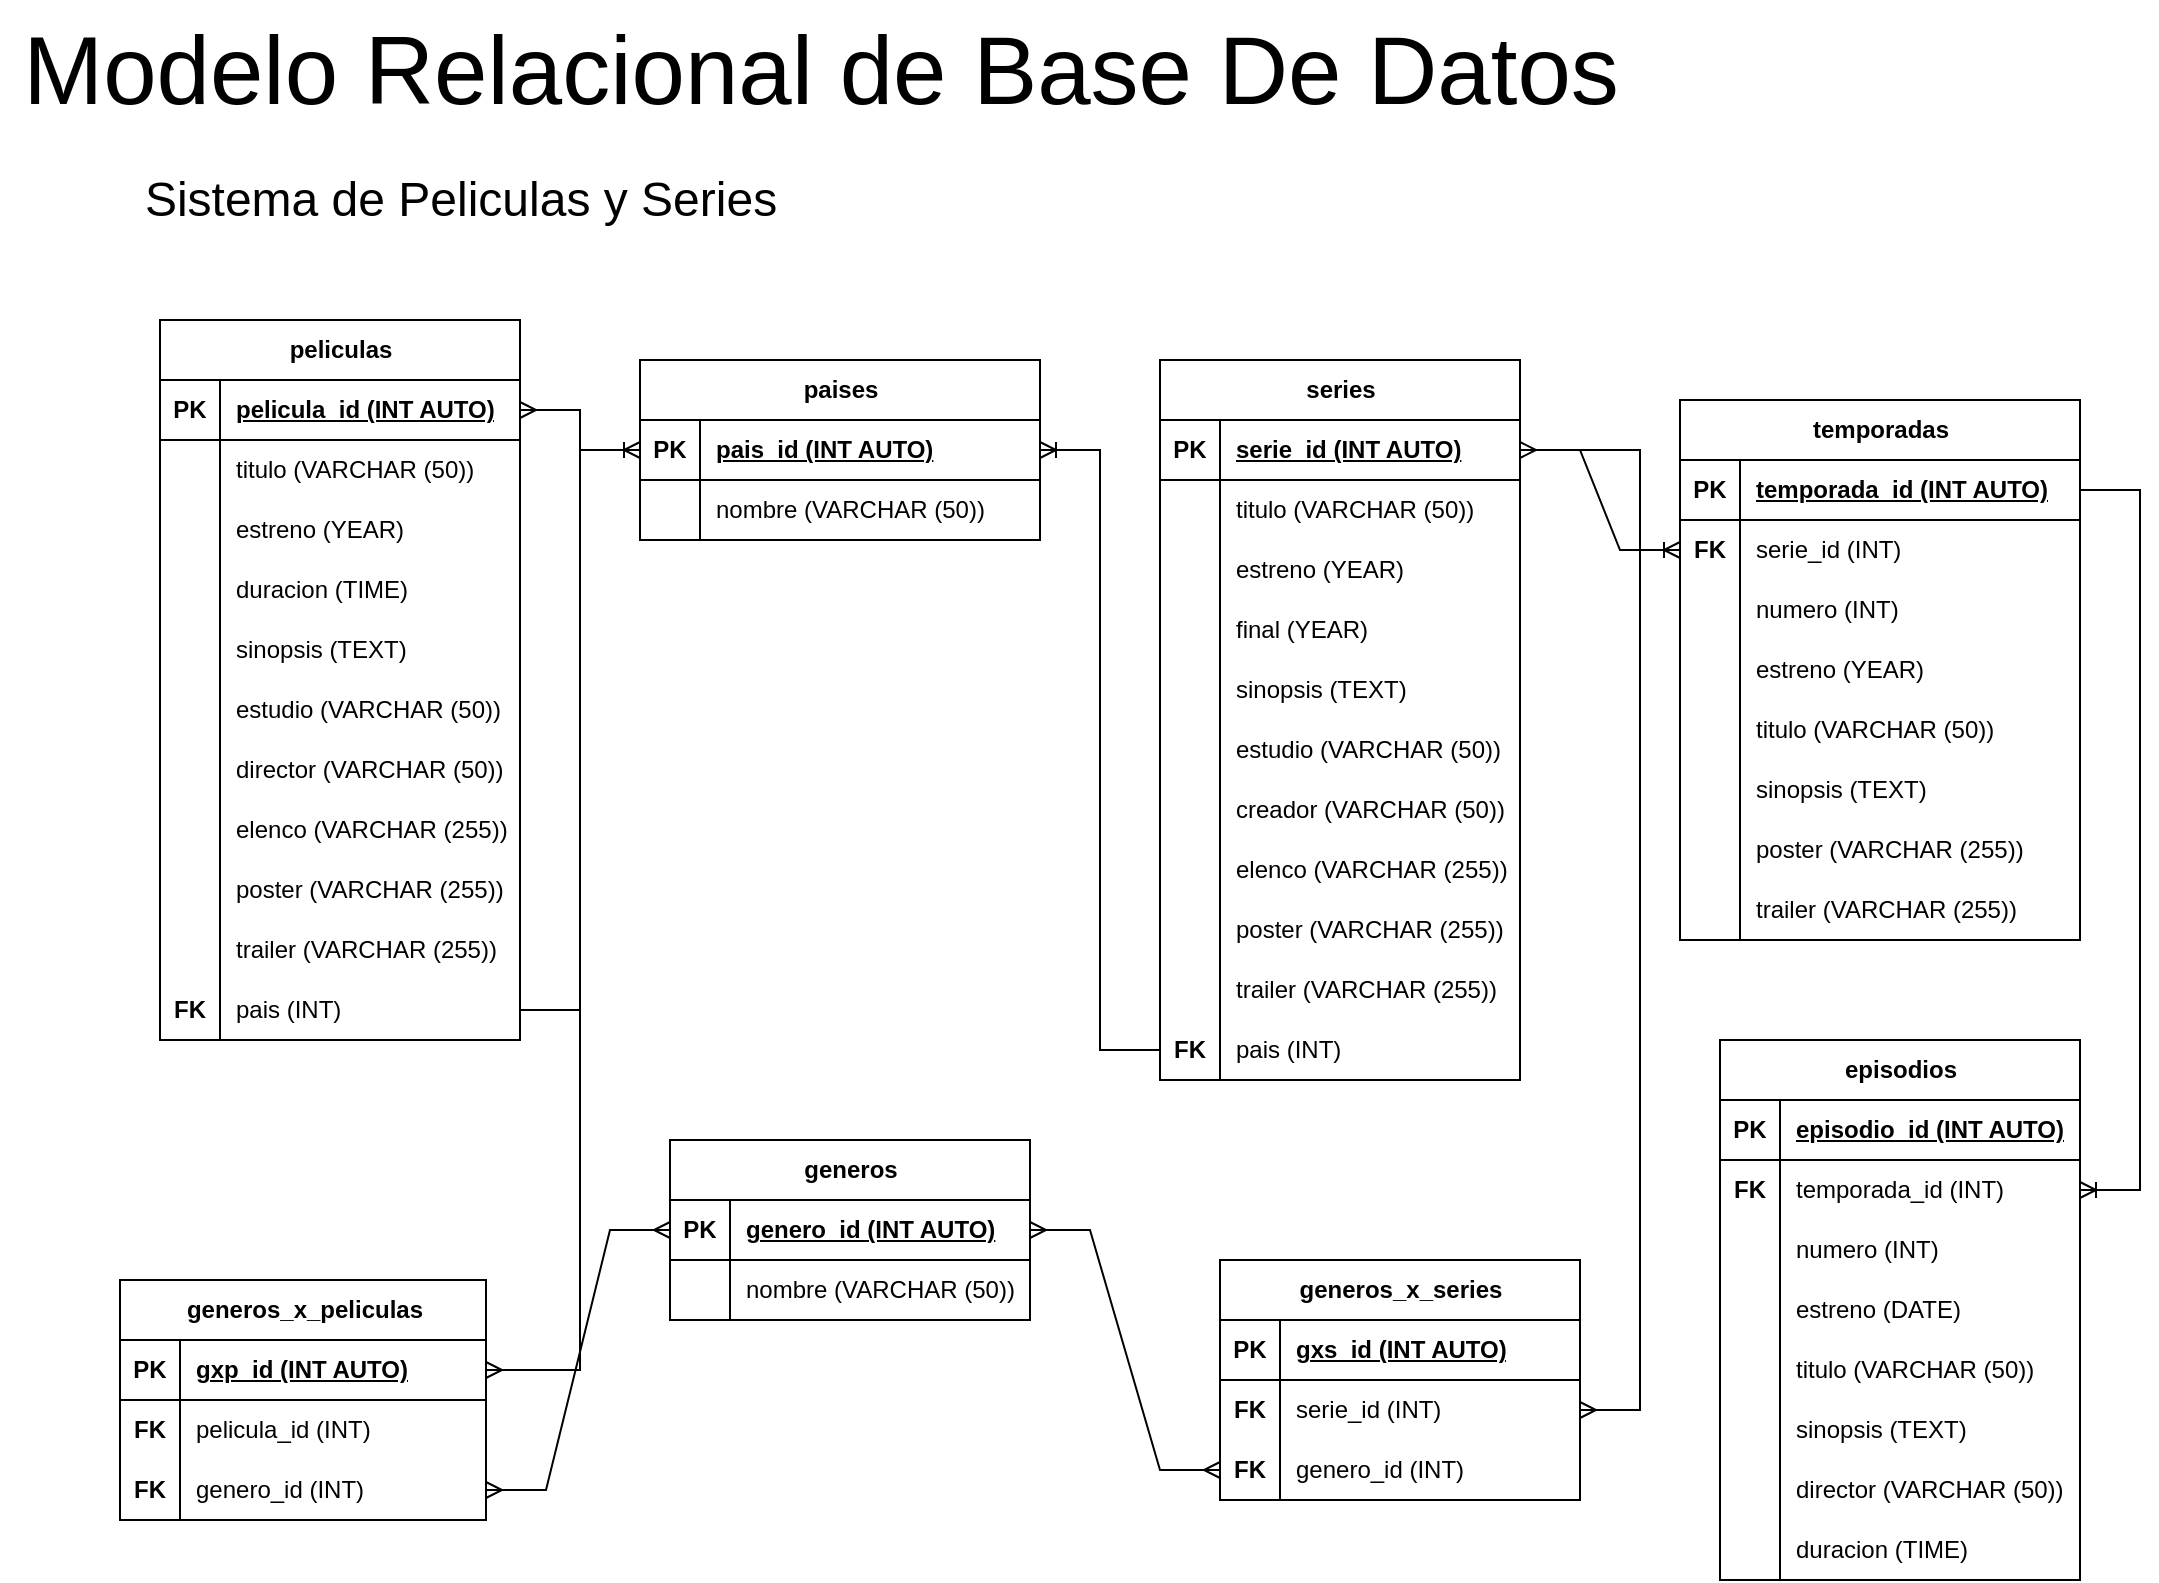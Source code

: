 <mxfile version="21.7.0" type="device">
  <diagram name="Page-1" id="ruj1iVV3qAhdo9P4bJPf">
    <mxGraphModel dx="2405" dy="1878" grid="1" gridSize="10" guides="1" tooltips="1" connect="1" arrows="1" fold="1" page="1" pageScale="1" pageWidth="850" pageHeight="1100" math="0" shadow="0">
      <root>
        <mxCell id="0" />
        <mxCell id="1" parent="0" />
        <mxCell id="c9Tr49UgS_z5s-7dwClb-1" value="peliculas" style="shape=table;startSize=30;container=1;collapsible=1;childLayout=tableLayout;fixedRows=1;rowLines=0;fontStyle=1;align=center;resizeLast=1;html=1;" vertex="1" parent="1">
          <mxGeometry x="-60" width="180" height="360" as="geometry" />
        </mxCell>
        <mxCell id="c9Tr49UgS_z5s-7dwClb-2" value="" style="shape=tableRow;horizontal=0;startSize=0;swimlaneHead=0;swimlaneBody=0;fillColor=none;collapsible=0;dropTarget=0;points=[[0,0.5],[1,0.5]];portConstraint=eastwest;top=0;left=0;right=0;bottom=1;" vertex="1" parent="c9Tr49UgS_z5s-7dwClb-1">
          <mxGeometry y="30" width="180" height="30" as="geometry" />
        </mxCell>
        <mxCell id="c9Tr49UgS_z5s-7dwClb-3" value="PK" style="shape=partialRectangle;connectable=0;fillColor=none;top=0;left=0;bottom=0;right=0;fontStyle=1;overflow=hidden;whiteSpace=wrap;html=1;" vertex="1" parent="c9Tr49UgS_z5s-7dwClb-2">
          <mxGeometry width="30" height="30" as="geometry">
            <mxRectangle width="30" height="30" as="alternateBounds" />
          </mxGeometry>
        </mxCell>
        <mxCell id="c9Tr49UgS_z5s-7dwClb-4" value="pelicula_id (INT AUTO)" style="shape=partialRectangle;connectable=0;fillColor=none;top=0;left=0;bottom=0;right=0;align=left;spacingLeft=6;fontStyle=5;overflow=hidden;whiteSpace=wrap;html=1;" vertex="1" parent="c9Tr49UgS_z5s-7dwClb-2">
          <mxGeometry x="30" width="150" height="30" as="geometry">
            <mxRectangle width="150" height="30" as="alternateBounds" />
          </mxGeometry>
        </mxCell>
        <mxCell id="c9Tr49UgS_z5s-7dwClb-5" value="" style="shape=tableRow;horizontal=0;startSize=0;swimlaneHead=0;swimlaneBody=0;fillColor=none;collapsible=0;dropTarget=0;points=[[0,0.5],[1,0.5]];portConstraint=eastwest;top=0;left=0;right=0;bottom=0;" vertex="1" parent="c9Tr49UgS_z5s-7dwClb-1">
          <mxGeometry y="60" width="180" height="30" as="geometry" />
        </mxCell>
        <mxCell id="c9Tr49UgS_z5s-7dwClb-6" value="" style="shape=partialRectangle;connectable=0;fillColor=none;top=0;left=0;bottom=0;right=0;editable=1;overflow=hidden;whiteSpace=wrap;html=1;" vertex="1" parent="c9Tr49UgS_z5s-7dwClb-5">
          <mxGeometry width="30" height="30" as="geometry">
            <mxRectangle width="30" height="30" as="alternateBounds" />
          </mxGeometry>
        </mxCell>
        <mxCell id="c9Tr49UgS_z5s-7dwClb-7" value="titulo (VARCHAR (50))" style="shape=partialRectangle;connectable=0;fillColor=none;top=0;left=0;bottom=0;right=0;align=left;spacingLeft=6;overflow=hidden;whiteSpace=wrap;html=1;" vertex="1" parent="c9Tr49UgS_z5s-7dwClb-5">
          <mxGeometry x="30" width="150" height="30" as="geometry">
            <mxRectangle width="150" height="30" as="alternateBounds" />
          </mxGeometry>
        </mxCell>
        <mxCell id="c9Tr49UgS_z5s-7dwClb-8" value="" style="shape=tableRow;horizontal=0;startSize=0;swimlaneHead=0;swimlaneBody=0;fillColor=none;collapsible=0;dropTarget=0;points=[[0,0.5],[1,0.5]];portConstraint=eastwest;top=0;left=0;right=0;bottom=0;" vertex="1" parent="c9Tr49UgS_z5s-7dwClb-1">
          <mxGeometry y="90" width="180" height="30" as="geometry" />
        </mxCell>
        <mxCell id="c9Tr49UgS_z5s-7dwClb-9" value="" style="shape=partialRectangle;connectable=0;fillColor=none;top=0;left=0;bottom=0;right=0;editable=1;overflow=hidden;whiteSpace=wrap;html=1;" vertex="1" parent="c9Tr49UgS_z5s-7dwClb-8">
          <mxGeometry width="30" height="30" as="geometry">
            <mxRectangle width="30" height="30" as="alternateBounds" />
          </mxGeometry>
        </mxCell>
        <mxCell id="c9Tr49UgS_z5s-7dwClb-10" value="estreno (YEAR)" style="shape=partialRectangle;connectable=0;fillColor=none;top=0;left=0;bottom=0;right=0;align=left;spacingLeft=6;overflow=hidden;whiteSpace=wrap;html=1;" vertex="1" parent="c9Tr49UgS_z5s-7dwClb-8">
          <mxGeometry x="30" width="150" height="30" as="geometry">
            <mxRectangle width="150" height="30" as="alternateBounds" />
          </mxGeometry>
        </mxCell>
        <mxCell id="c9Tr49UgS_z5s-7dwClb-11" value="" style="shape=tableRow;horizontal=0;startSize=0;swimlaneHead=0;swimlaneBody=0;fillColor=none;collapsible=0;dropTarget=0;points=[[0,0.5],[1,0.5]];portConstraint=eastwest;top=0;left=0;right=0;bottom=0;" vertex="1" parent="c9Tr49UgS_z5s-7dwClb-1">
          <mxGeometry y="120" width="180" height="30" as="geometry" />
        </mxCell>
        <mxCell id="c9Tr49UgS_z5s-7dwClb-12" value="" style="shape=partialRectangle;connectable=0;fillColor=none;top=0;left=0;bottom=0;right=0;editable=1;overflow=hidden;whiteSpace=wrap;html=1;" vertex="1" parent="c9Tr49UgS_z5s-7dwClb-11">
          <mxGeometry width="30" height="30" as="geometry">
            <mxRectangle width="30" height="30" as="alternateBounds" />
          </mxGeometry>
        </mxCell>
        <mxCell id="c9Tr49UgS_z5s-7dwClb-13" value="duracion (TIME)" style="shape=partialRectangle;connectable=0;fillColor=none;top=0;left=0;bottom=0;right=0;align=left;spacingLeft=6;overflow=hidden;whiteSpace=wrap;html=1;" vertex="1" parent="c9Tr49UgS_z5s-7dwClb-11">
          <mxGeometry x="30" width="150" height="30" as="geometry">
            <mxRectangle width="150" height="30" as="alternateBounds" />
          </mxGeometry>
        </mxCell>
        <mxCell id="c9Tr49UgS_z5s-7dwClb-14" value="" style="shape=tableRow;horizontal=0;startSize=0;swimlaneHead=0;swimlaneBody=0;fillColor=none;collapsible=0;dropTarget=0;points=[[0,0.5],[1,0.5]];portConstraint=eastwest;top=0;left=0;right=0;bottom=0;" vertex="1" parent="c9Tr49UgS_z5s-7dwClb-1">
          <mxGeometry y="150" width="180" height="30" as="geometry" />
        </mxCell>
        <mxCell id="c9Tr49UgS_z5s-7dwClb-15" value="" style="shape=partialRectangle;connectable=0;fillColor=none;top=0;left=0;bottom=0;right=0;editable=1;overflow=hidden;whiteSpace=wrap;html=1;" vertex="1" parent="c9Tr49UgS_z5s-7dwClb-14">
          <mxGeometry width="30" height="30" as="geometry">
            <mxRectangle width="30" height="30" as="alternateBounds" />
          </mxGeometry>
        </mxCell>
        <mxCell id="c9Tr49UgS_z5s-7dwClb-16" value="sinopsis (TEXT)" style="shape=partialRectangle;connectable=0;fillColor=none;top=0;left=0;bottom=0;right=0;align=left;spacingLeft=6;overflow=hidden;whiteSpace=wrap;html=1;" vertex="1" parent="c9Tr49UgS_z5s-7dwClb-14">
          <mxGeometry x="30" width="150" height="30" as="geometry">
            <mxRectangle width="150" height="30" as="alternateBounds" />
          </mxGeometry>
        </mxCell>
        <mxCell id="c9Tr49UgS_z5s-7dwClb-17" value="" style="shape=tableRow;horizontal=0;startSize=0;swimlaneHead=0;swimlaneBody=0;fillColor=none;collapsible=0;dropTarget=0;points=[[0,0.5],[1,0.5]];portConstraint=eastwest;top=0;left=0;right=0;bottom=0;" vertex="1" parent="c9Tr49UgS_z5s-7dwClb-1">
          <mxGeometry y="180" width="180" height="30" as="geometry" />
        </mxCell>
        <mxCell id="c9Tr49UgS_z5s-7dwClb-18" value="" style="shape=partialRectangle;connectable=0;fillColor=none;top=0;left=0;bottom=0;right=0;editable=1;overflow=hidden;whiteSpace=wrap;html=1;" vertex="1" parent="c9Tr49UgS_z5s-7dwClb-17">
          <mxGeometry width="30" height="30" as="geometry">
            <mxRectangle width="30" height="30" as="alternateBounds" />
          </mxGeometry>
        </mxCell>
        <mxCell id="c9Tr49UgS_z5s-7dwClb-19" value="estudio (VARCHAR (50))" style="shape=partialRectangle;connectable=0;fillColor=none;top=0;left=0;bottom=0;right=0;align=left;spacingLeft=6;overflow=hidden;whiteSpace=wrap;html=1;" vertex="1" parent="c9Tr49UgS_z5s-7dwClb-17">
          <mxGeometry x="30" width="150" height="30" as="geometry">
            <mxRectangle width="150" height="30" as="alternateBounds" />
          </mxGeometry>
        </mxCell>
        <mxCell id="c9Tr49UgS_z5s-7dwClb-20" value="" style="shape=tableRow;horizontal=0;startSize=0;swimlaneHead=0;swimlaneBody=0;fillColor=none;collapsible=0;dropTarget=0;points=[[0,0.5],[1,0.5]];portConstraint=eastwest;top=0;left=0;right=0;bottom=0;" vertex="1" parent="c9Tr49UgS_z5s-7dwClb-1">
          <mxGeometry y="210" width="180" height="30" as="geometry" />
        </mxCell>
        <mxCell id="c9Tr49UgS_z5s-7dwClb-21" value="" style="shape=partialRectangle;connectable=0;fillColor=none;top=0;left=0;bottom=0;right=0;editable=1;overflow=hidden;whiteSpace=wrap;html=1;" vertex="1" parent="c9Tr49UgS_z5s-7dwClb-20">
          <mxGeometry width="30" height="30" as="geometry">
            <mxRectangle width="30" height="30" as="alternateBounds" />
          </mxGeometry>
        </mxCell>
        <mxCell id="c9Tr49UgS_z5s-7dwClb-22" value="director (VARCHAR (50))" style="shape=partialRectangle;connectable=0;fillColor=none;top=0;left=0;bottom=0;right=0;align=left;spacingLeft=6;overflow=hidden;whiteSpace=wrap;html=1;" vertex="1" parent="c9Tr49UgS_z5s-7dwClb-20">
          <mxGeometry x="30" width="150" height="30" as="geometry">
            <mxRectangle width="150" height="30" as="alternateBounds" />
          </mxGeometry>
        </mxCell>
        <mxCell id="c9Tr49UgS_z5s-7dwClb-23" value="" style="shape=tableRow;horizontal=0;startSize=0;swimlaneHead=0;swimlaneBody=0;fillColor=none;collapsible=0;dropTarget=0;points=[[0,0.5],[1,0.5]];portConstraint=eastwest;top=0;left=0;right=0;bottom=0;" vertex="1" parent="c9Tr49UgS_z5s-7dwClb-1">
          <mxGeometry y="240" width="180" height="30" as="geometry" />
        </mxCell>
        <mxCell id="c9Tr49UgS_z5s-7dwClb-24" value="" style="shape=partialRectangle;connectable=0;fillColor=none;top=0;left=0;bottom=0;right=0;editable=1;overflow=hidden;whiteSpace=wrap;html=1;" vertex="1" parent="c9Tr49UgS_z5s-7dwClb-23">
          <mxGeometry width="30" height="30" as="geometry">
            <mxRectangle width="30" height="30" as="alternateBounds" />
          </mxGeometry>
        </mxCell>
        <mxCell id="c9Tr49UgS_z5s-7dwClb-25" value="elenco (VARCHAR (255))" style="shape=partialRectangle;connectable=0;fillColor=none;top=0;left=0;bottom=0;right=0;align=left;spacingLeft=6;overflow=hidden;whiteSpace=wrap;html=1;" vertex="1" parent="c9Tr49UgS_z5s-7dwClb-23">
          <mxGeometry x="30" width="150" height="30" as="geometry">
            <mxRectangle width="150" height="30" as="alternateBounds" />
          </mxGeometry>
        </mxCell>
        <mxCell id="c9Tr49UgS_z5s-7dwClb-26" value="" style="shape=tableRow;horizontal=0;startSize=0;swimlaneHead=0;swimlaneBody=0;fillColor=none;collapsible=0;dropTarget=0;points=[[0,0.5],[1,0.5]];portConstraint=eastwest;top=0;left=0;right=0;bottom=0;" vertex="1" parent="c9Tr49UgS_z5s-7dwClb-1">
          <mxGeometry y="270" width="180" height="30" as="geometry" />
        </mxCell>
        <mxCell id="c9Tr49UgS_z5s-7dwClb-27" value="" style="shape=partialRectangle;connectable=0;fillColor=none;top=0;left=0;bottom=0;right=0;editable=1;overflow=hidden;whiteSpace=wrap;html=1;" vertex="1" parent="c9Tr49UgS_z5s-7dwClb-26">
          <mxGeometry width="30" height="30" as="geometry">
            <mxRectangle width="30" height="30" as="alternateBounds" />
          </mxGeometry>
        </mxCell>
        <mxCell id="c9Tr49UgS_z5s-7dwClb-28" value="poster (VARCHAR (255))" style="shape=partialRectangle;connectable=0;fillColor=none;top=0;left=0;bottom=0;right=0;align=left;spacingLeft=6;overflow=hidden;whiteSpace=wrap;html=1;" vertex="1" parent="c9Tr49UgS_z5s-7dwClb-26">
          <mxGeometry x="30" width="150" height="30" as="geometry">
            <mxRectangle width="150" height="30" as="alternateBounds" />
          </mxGeometry>
        </mxCell>
        <mxCell id="c9Tr49UgS_z5s-7dwClb-29" value="" style="shape=tableRow;horizontal=0;startSize=0;swimlaneHead=0;swimlaneBody=0;fillColor=none;collapsible=0;dropTarget=0;points=[[0,0.5],[1,0.5]];portConstraint=eastwest;top=0;left=0;right=0;bottom=0;" vertex="1" parent="c9Tr49UgS_z5s-7dwClb-1">
          <mxGeometry y="300" width="180" height="30" as="geometry" />
        </mxCell>
        <mxCell id="c9Tr49UgS_z5s-7dwClb-30" value="" style="shape=partialRectangle;connectable=0;fillColor=none;top=0;left=0;bottom=0;right=0;editable=1;overflow=hidden;whiteSpace=wrap;html=1;" vertex="1" parent="c9Tr49UgS_z5s-7dwClb-29">
          <mxGeometry width="30" height="30" as="geometry">
            <mxRectangle width="30" height="30" as="alternateBounds" />
          </mxGeometry>
        </mxCell>
        <mxCell id="c9Tr49UgS_z5s-7dwClb-31" value="trailer (VARCHAR (255))" style="shape=partialRectangle;connectable=0;fillColor=none;top=0;left=0;bottom=0;right=0;align=left;spacingLeft=6;overflow=hidden;whiteSpace=wrap;html=1;" vertex="1" parent="c9Tr49UgS_z5s-7dwClb-29">
          <mxGeometry x="30" width="150" height="30" as="geometry">
            <mxRectangle width="150" height="30" as="alternateBounds" />
          </mxGeometry>
        </mxCell>
        <mxCell id="c9Tr49UgS_z5s-7dwClb-32" value="" style="shape=tableRow;horizontal=0;startSize=0;swimlaneHead=0;swimlaneBody=0;fillColor=none;collapsible=0;dropTarget=0;points=[[0,0.5],[1,0.5]];portConstraint=eastwest;top=0;left=0;right=0;bottom=0;" vertex="1" parent="c9Tr49UgS_z5s-7dwClb-1">
          <mxGeometry y="330" width="180" height="30" as="geometry" />
        </mxCell>
        <mxCell id="c9Tr49UgS_z5s-7dwClb-33" value="&lt;b&gt;FK&lt;/b&gt;" style="shape=partialRectangle;connectable=0;fillColor=none;top=0;left=0;bottom=0;right=0;editable=1;overflow=hidden;whiteSpace=wrap;html=1;" vertex="1" parent="c9Tr49UgS_z5s-7dwClb-32">
          <mxGeometry width="30" height="30" as="geometry">
            <mxRectangle width="30" height="30" as="alternateBounds" />
          </mxGeometry>
        </mxCell>
        <mxCell id="c9Tr49UgS_z5s-7dwClb-34" value="pais (INT)" style="shape=partialRectangle;connectable=0;fillColor=none;top=0;left=0;bottom=0;right=0;align=left;spacingLeft=6;overflow=hidden;whiteSpace=wrap;html=1;" vertex="1" parent="c9Tr49UgS_z5s-7dwClb-32">
          <mxGeometry x="30" width="150" height="30" as="geometry">
            <mxRectangle width="150" height="30" as="alternateBounds" />
          </mxGeometry>
        </mxCell>
        <mxCell id="c9Tr49UgS_z5s-7dwClb-35" value="series" style="shape=table;startSize=30;container=1;collapsible=1;childLayout=tableLayout;fixedRows=1;rowLines=0;fontStyle=1;align=center;resizeLast=1;html=1;" vertex="1" parent="1">
          <mxGeometry x="440" y="20" width="180" height="360" as="geometry" />
        </mxCell>
        <mxCell id="c9Tr49UgS_z5s-7dwClb-36" value="" style="shape=tableRow;horizontal=0;startSize=0;swimlaneHead=0;swimlaneBody=0;fillColor=none;collapsible=0;dropTarget=0;points=[[0,0.5],[1,0.5]];portConstraint=eastwest;top=0;left=0;right=0;bottom=1;" vertex="1" parent="c9Tr49UgS_z5s-7dwClb-35">
          <mxGeometry y="30" width="180" height="30" as="geometry" />
        </mxCell>
        <mxCell id="c9Tr49UgS_z5s-7dwClb-37" value="PK" style="shape=partialRectangle;connectable=0;fillColor=none;top=0;left=0;bottom=0;right=0;fontStyle=1;overflow=hidden;whiteSpace=wrap;html=1;" vertex="1" parent="c9Tr49UgS_z5s-7dwClb-36">
          <mxGeometry width="30" height="30" as="geometry">
            <mxRectangle width="30" height="30" as="alternateBounds" />
          </mxGeometry>
        </mxCell>
        <mxCell id="c9Tr49UgS_z5s-7dwClb-38" value="serie_id (INT AUTO)" style="shape=partialRectangle;connectable=0;fillColor=none;top=0;left=0;bottom=0;right=0;align=left;spacingLeft=6;fontStyle=5;overflow=hidden;whiteSpace=wrap;html=1;" vertex="1" parent="c9Tr49UgS_z5s-7dwClb-36">
          <mxGeometry x="30" width="150" height="30" as="geometry">
            <mxRectangle width="150" height="30" as="alternateBounds" />
          </mxGeometry>
        </mxCell>
        <mxCell id="c9Tr49UgS_z5s-7dwClb-39" value="" style="shape=tableRow;horizontal=0;startSize=0;swimlaneHead=0;swimlaneBody=0;fillColor=none;collapsible=0;dropTarget=0;points=[[0,0.5],[1,0.5]];portConstraint=eastwest;top=0;left=0;right=0;bottom=0;" vertex="1" parent="c9Tr49UgS_z5s-7dwClb-35">
          <mxGeometry y="60" width="180" height="30" as="geometry" />
        </mxCell>
        <mxCell id="c9Tr49UgS_z5s-7dwClb-40" value="" style="shape=partialRectangle;connectable=0;fillColor=none;top=0;left=0;bottom=0;right=0;editable=1;overflow=hidden;whiteSpace=wrap;html=1;" vertex="1" parent="c9Tr49UgS_z5s-7dwClb-39">
          <mxGeometry width="30" height="30" as="geometry">
            <mxRectangle width="30" height="30" as="alternateBounds" />
          </mxGeometry>
        </mxCell>
        <mxCell id="c9Tr49UgS_z5s-7dwClb-41" value="titulo (VARCHAR (50))" style="shape=partialRectangle;connectable=0;fillColor=none;top=0;left=0;bottom=0;right=0;align=left;spacingLeft=6;overflow=hidden;whiteSpace=wrap;html=1;" vertex="1" parent="c9Tr49UgS_z5s-7dwClb-39">
          <mxGeometry x="30" width="150" height="30" as="geometry">
            <mxRectangle width="150" height="30" as="alternateBounds" />
          </mxGeometry>
        </mxCell>
        <mxCell id="c9Tr49UgS_z5s-7dwClb-42" value="" style="shape=tableRow;horizontal=0;startSize=0;swimlaneHead=0;swimlaneBody=0;fillColor=none;collapsible=0;dropTarget=0;points=[[0,0.5],[1,0.5]];portConstraint=eastwest;top=0;left=0;right=0;bottom=0;" vertex="1" parent="c9Tr49UgS_z5s-7dwClb-35">
          <mxGeometry y="90" width="180" height="30" as="geometry" />
        </mxCell>
        <mxCell id="c9Tr49UgS_z5s-7dwClb-43" value="" style="shape=partialRectangle;connectable=0;fillColor=none;top=0;left=0;bottom=0;right=0;editable=1;overflow=hidden;whiteSpace=wrap;html=1;" vertex="1" parent="c9Tr49UgS_z5s-7dwClb-42">
          <mxGeometry width="30" height="30" as="geometry">
            <mxRectangle width="30" height="30" as="alternateBounds" />
          </mxGeometry>
        </mxCell>
        <mxCell id="c9Tr49UgS_z5s-7dwClb-44" value="estreno (YEAR)" style="shape=partialRectangle;connectable=0;fillColor=none;top=0;left=0;bottom=0;right=0;align=left;spacingLeft=6;overflow=hidden;whiteSpace=wrap;html=1;" vertex="1" parent="c9Tr49UgS_z5s-7dwClb-42">
          <mxGeometry x="30" width="150" height="30" as="geometry">
            <mxRectangle width="150" height="30" as="alternateBounds" />
          </mxGeometry>
        </mxCell>
        <mxCell id="c9Tr49UgS_z5s-7dwClb-45" value="" style="shape=tableRow;horizontal=0;startSize=0;swimlaneHead=0;swimlaneBody=0;fillColor=none;collapsible=0;dropTarget=0;points=[[0,0.5],[1,0.5]];portConstraint=eastwest;top=0;left=0;right=0;bottom=0;" vertex="1" parent="c9Tr49UgS_z5s-7dwClb-35">
          <mxGeometry y="120" width="180" height="30" as="geometry" />
        </mxCell>
        <mxCell id="c9Tr49UgS_z5s-7dwClb-46" value="" style="shape=partialRectangle;connectable=0;fillColor=none;top=0;left=0;bottom=0;right=0;editable=1;overflow=hidden;whiteSpace=wrap;html=1;" vertex="1" parent="c9Tr49UgS_z5s-7dwClb-45">
          <mxGeometry width="30" height="30" as="geometry">
            <mxRectangle width="30" height="30" as="alternateBounds" />
          </mxGeometry>
        </mxCell>
        <mxCell id="c9Tr49UgS_z5s-7dwClb-47" value="final (YEAR)" style="shape=partialRectangle;connectable=0;fillColor=none;top=0;left=0;bottom=0;right=0;align=left;spacingLeft=6;overflow=hidden;whiteSpace=wrap;html=1;" vertex="1" parent="c9Tr49UgS_z5s-7dwClb-45">
          <mxGeometry x="30" width="150" height="30" as="geometry">
            <mxRectangle width="150" height="30" as="alternateBounds" />
          </mxGeometry>
        </mxCell>
        <mxCell id="c9Tr49UgS_z5s-7dwClb-48" value="" style="shape=tableRow;horizontal=0;startSize=0;swimlaneHead=0;swimlaneBody=0;fillColor=none;collapsible=0;dropTarget=0;points=[[0,0.5],[1,0.5]];portConstraint=eastwest;top=0;left=0;right=0;bottom=0;" vertex="1" parent="c9Tr49UgS_z5s-7dwClb-35">
          <mxGeometry y="150" width="180" height="30" as="geometry" />
        </mxCell>
        <mxCell id="c9Tr49UgS_z5s-7dwClb-49" value="" style="shape=partialRectangle;connectable=0;fillColor=none;top=0;left=0;bottom=0;right=0;editable=1;overflow=hidden;whiteSpace=wrap;html=1;" vertex="1" parent="c9Tr49UgS_z5s-7dwClb-48">
          <mxGeometry width="30" height="30" as="geometry">
            <mxRectangle width="30" height="30" as="alternateBounds" />
          </mxGeometry>
        </mxCell>
        <mxCell id="c9Tr49UgS_z5s-7dwClb-50" value="sinopsis (TEXT)" style="shape=partialRectangle;connectable=0;fillColor=none;top=0;left=0;bottom=0;right=0;align=left;spacingLeft=6;overflow=hidden;whiteSpace=wrap;html=1;" vertex="1" parent="c9Tr49UgS_z5s-7dwClb-48">
          <mxGeometry x="30" width="150" height="30" as="geometry">
            <mxRectangle width="150" height="30" as="alternateBounds" />
          </mxGeometry>
        </mxCell>
        <mxCell id="c9Tr49UgS_z5s-7dwClb-51" value="" style="shape=tableRow;horizontal=0;startSize=0;swimlaneHead=0;swimlaneBody=0;fillColor=none;collapsible=0;dropTarget=0;points=[[0,0.5],[1,0.5]];portConstraint=eastwest;top=0;left=0;right=0;bottom=0;" vertex="1" parent="c9Tr49UgS_z5s-7dwClb-35">
          <mxGeometry y="180" width="180" height="30" as="geometry" />
        </mxCell>
        <mxCell id="c9Tr49UgS_z5s-7dwClb-52" value="" style="shape=partialRectangle;connectable=0;fillColor=none;top=0;left=0;bottom=0;right=0;editable=1;overflow=hidden;whiteSpace=wrap;html=1;" vertex="1" parent="c9Tr49UgS_z5s-7dwClb-51">
          <mxGeometry width="30" height="30" as="geometry">
            <mxRectangle width="30" height="30" as="alternateBounds" />
          </mxGeometry>
        </mxCell>
        <mxCell id="c9Tr49UgS_z5s-7dwClb-53" value="estudio (VARCHAR (50))" style="shape=partialRectangle;connectable=0;fillColor=none;top=0;left=0;bottom=0;right=0;align=left;spacingLeft=6;overflow=hidden;whiteSpace=wrap;html=1;" vertex="1" parent="c9Tr49UgS_z5s-7dwClb-51">
          <mxGeometry x="30" width="150" height="30" as="geometry">
            <mxRectangle width="150" height="30" as="alternateBounds" />
          </mxGeometry>
        </mxCell>
        <mxCell id="c9Tr49UgS_z5s-7dwClb-54" value="" style="shape=tableRow;horizontal=0;startSize=0;swimlaneHead=0;swimlaneBody=0;fillColor=none;collapsible=0;dropTarget=0;points=[[0,0.5],[1,0.5]];portConstraint=eastwest;top=0;left=0;right=0;bottom=0;" vertex="1" parent="c9Tr49UgS_z5s-7dwClb-35">
          <mxGeometry y="210" width="180" height="30" as="geometry" />
        </mxCell>
        <mxCell id="c9Tr49UgS_z5s-7dwClb-55" value="" style="shape=partialRectangle;connectable=0;fillColor=none;top=0;left=0;bottom=0;right=0;editable=1;overflow=hidden;whiteSpace=wrap;html=1;" vertex="1" parent="c9Tr49UgS_z5s-7dwClb-54">
          <mxGeometry width="30" height="30" as="geometry">
            <mxRectangle width="30" height="30" as="alternateBounds" />
          </mxGeometry>
        </mxCell>
        <mxCell id="c9Tr49UgS_z5s-7dwClb-56" value="creador (VARCHAR (50))" style="shape=partialRectangle;connectable=0;fillColor=none;top=0;left=0;bottom=0;right=0;align=left;spacingLeft=6;overflow=hidden;whiteSpace=wrap;html=1;" vertex="1" parent="c9Tr49UgS_z5s-7dwClb-54">
          <mxGeometry x="30" width="150" height="30" as="geometry">
            <mxRectangle width="150" height="30" as="alternateBounds" />
          </mxGeometry>
        </mxCell>
        <mxCell id="c9Tr49UgS_z5s-7dwClb-57" value="" style="shape=tableRow;horizontal=0;startSize=0;swimlaneHead=0;swimlaneBody=0;fillColor=none;collapsible=0;dropTarget=0;points=[[0,0.5],[1,0.5]];portConstraint=eastwest;top=0;left=0;right=0;bottom=0;" vertex="1" parent="c9Tr49UgS_z5s-7dwClb-35">
          <mxGeometry y="240" width="180" height="30" as="geometry" />
        </mxCell>
        <mxCell id="c9Tr49UgS_z5s-7dwClb-58" value="" style="shape=partialRectangle;connectable=0;fillColor=none;top=0;left=0;bottom=0;right=0;editable=1;overflow=hidden;whiteSpace=wrap;html=1;" vertex="1" parent="c9Tr49UgS_z5s-7dwClb-57">
          <mxGeometry width="30" height="30" as="geometry">
            <mxRectangle width="30" height="30" as="alternateBounds" />
          </mxGeometry>
        </mxCell>
        <mxCell id="c9Tr49UgS_z5s-7dwClb-59" value="elenco (VARCHAR (255))" style="shape=partialRectangle;connectable=0;fillColor=none;top=0;left=0;bottom=0;right=0;align=left;spacingLeft=6;overflow=hidden;whiteSpace=wrap;html=1;" vertex="1" parent="c9Tr49UgS_z5s-7dwClb-57">
          <mxGeometry x="30" width="150" height="30" as="geometry">
            <mxRectangle width="150" height="30" as="alternateBounds" />
          </mxGeometry>
        </mxCell>
        <mxCell id="c9Tr49UgS_z5s-7dwClb-60" value="" style="shape=tableRow;horizontal=0;startSize=0;swimlaneHead=0;swimlaneBody=0;fillColor=none;collapsible=0;dropTarget=0;points=[[0,0.5],[1,0.5]];portConstraint=eastwest;top=0;left=0;right=0;bottom=0;" vertex="1" parent="c9Tr49UgS_z5s-7dwClb-35">
          <mxGeometry y="270" width="180" height="30" as="geometry" />
        </mxCell>
        <mxCell id="c9Tr49UgS_z5s-7dwClb-61" value="" style="shape=partialRectangle;connectable=0;fillColor=none;top=0;left=0;bottom=0;right=0;editable=1;overflow=hidden;whiteSpace=wrap;html=1;" vertex="1" parent="c9Tr49UgS_z5s-7dwClb-60">
          <mxGeometry width="30" height="30" as="geometry">
            <mxRectangle width="30" height="30" as="alternateBounds" />
          </mxGeometry>
        </mxCell>
        <mxCell id="c9Tr49UgS_z5s-7dwClb-62" value="poster (VARCHAR (255))" style="shape=partialRectangle;connectable=0;fillColor=none;top=0;left=0;bottom=0;right=0;align=left;spacingLeft=6;overflow=hidden;whiteSpace=wrap;html=1;" vertex="1" parent="c9Tr49UgS_z5s-7dwClb-60">
          <mxGeometry x="30" width="150" height="30" as="geometry">
            <mxRectangle width="150" height="30" as="alternateBounds" />
          </mxGeometry>
        </mxCell>
        <mxCell id="c9Tr49UgS_z5s-7dwClb-63" value="" style="shape=tableRow;horizontal=0;startSize=0;swimlaneHead=0;swimlaneBody=0;fillColor=none;collapsible=0;dropTarget=0;points=[[0,0.5],[1,0.5]];portConstraint=eastwest;top=0;left=0;right=0;bottom=0;" vertex="1" parent="c9Tr49UgS_z5s-7dwClb-35">
          <mxGeometry y="300" width="180" height="30" as="geometry" />
        </mxCell>
        <mxCell id="c9Tr49UgS_z5s-7dwClb-64" value="" style="shape=partialRectangle;connectable=0;fillColor=none;top=0;left=0;bottom=0;right=0;editable=1;overflow=hidden;whiteSpace=wrap;html=1;" vertex="1" parent="c9Tr49UgS_z5s-7dwClb-63">
          <mxGeometry width="30" height="30" as="geometry">
            <mxRectangle width="30" height="30" as="alternateBounds" />
          </mxGeometry>
        </mxCell>
        <mxCell id="c9Tr49UgS_z5s-7dwClb-65" value="trailer (VARCHAR (255))" style="shape=partialRectangle;connectable=0;fillColor=none;top=0;left=0;bottom=0;right=0;align=left;spacingLeft=6;overflow=hidden;whiteSpace=wrap;html=1;" vertex="1" parent="c9Tr49UgS_z5s-7dwClb-63">
          <mxGeometry x="30" width="150" height="30" as="geometry">
            <mxRectangle width="150" height="30" as="alternateBounds" />
          </mxGeometry>
        </mxCell>
        <mxCell id="c9Tr49UgS_z5s-7dwClb-66" value="" style="shape=tableRow;horizontal=0;startSize=0;swimlaneHead=0;swimlaneBody=0;fillColor=none;collapsible=0;dropTarget=0;points=[[0,0.5],[1,0.5]];portConstraint=eastwest;top=0;left=0;right=0;bottom=0;" vertex="1" parent="c9Tr49UgS_z5s-7dwClb-35">
          <mxGeometry y="330" width="180" height="30" as="geometry" />
        </mxCell>
        <mxCell id="c9Tr49UgS_z5s-7dwClb-67" value="&lt;b&gt;FK&lt;/b&gt;" style="shape=partialRectangle;connectable=0;fillColor=none;top=0;left=0;bottom=0;right=0;editable=1;overflow=hidden;whiteSpace=wrap;html=1;" vertex="1" parent="c9Tr49UgS_z5s-7dwClb-66">
          <mxGeometry width="30" height="30" as="geometry">
            <mxRectangle width="30" height="30" as="alternateBounds" />
          </mxGeometry>
        </mxCell>
        <mxCell id="c9Tr49UgS_z5s-7dwClb-68" value="pais (INT)" style="shape=partialRectangle;connectable=0;fillColor=none;top=0;left=0;bottom=0;right=0;align=left;spacingLeft=6;overflow=hidden;whiteSpace=wrap;html=1;" vertex="1" parent="c9Tr49UgS_z5s-7dwClb-66">
          <mxGeometry x="30" width="150" height="30" as="geometry">
            <mxRectangle width="150" height="30" as="alternateBounds" />
          </mxGeometry>
        </mxCell>
        <mxCell id="c9Tr49UgS_z5s-7dwClb-69" value="temporadas" style="shape=table;startSize=30;container=1;collapsible=1;childLayout=tableLayout;fixedRows=1;rowLines=0;fontStyle=1;align=center;resizeLast=1;html=1;" vertex="1" parent="1">
          <mxGeometry x="700" y="40" width="200" height="270" as="geometry" />
        </mxCell>
        <mxCell id="c9Tr49UgS_z5s-7dwClb-70" value="" style="shape=tableRow;horizontal=0;startSize=0;swimlaneHead=0;swimlaneBody=0;fillColor=none;collapsible=0;dropTarget=0;points=[[0,0.5],[1,0.5]];portConstraint=eastwest;top=0;left=0;right=0;bottom=1;" vertex="1" parent="c9Tr49UgS_z5s-7dwClb-69">
          <mxGeometry y="30" width="200" height="30" as="geometry" />
        </mxCell>
        <mxCell id="c9Tr49UgS_z5s-7dwClb-71" value="PK" style="shape=partialRectangle;connectable=0;fillColor=none;top=0;left=0;bottom=0;right=0;fontStyle=1;overflow=hidden;whiteSpace=wrap;html=1;" vertex="1" parent="c9Tr49UgS_z5s-7dwClb-70">
          <mxGeometry width="30" height="30" as="geometry">
            <mxRectangle width="30" height="30" as="alternateBounds" />
          </mxGeometry>
        </mxCell>
        <mxCell id="c9Tr49UgS_z5s-7dwClb-72" value="temporada_id (INT AUTO)" style="shape=partialRectangle;connectable=0;fillColor=none;top=0;left=0;bottom=0;right=0;align=left;spacingLeft=6;fontStyle=5;overflow=hidden;whiteSpace=wrap;html=1;" vertex="1" parent="c9Tr49UgS_z5s-7dwClb-70">
          <mxGeometry x="30" width="170" height="30" as="geometry">
            <mxRectangle width="170" height="30" as="alternateBounds" />
          </mxGeometry>
        </mxCell>
        <mxCell id="c9Tr49UgS_z5s-7dwClb-73" value="" style="shape=tableRow;horizontal=0;startSize=0;swimlaneHead=0;swimlaneBody=0;fillColor=none;collapsible=0;dropTarget=0;points=[[0,0.5],[1,0.5]];portConstraint=eastwest;top=0;left=0;right=0;bottom=0;" vertex="1" parent="c9Tr49UgS_z5s-7dwClb-69">
          <mxGeometry y="60" width="200" height="30" as="geometry" />
        </mxCell>
        <mxCell id="c9Tr49UgS_z5s-7dwClb-74" value="&lt;b&gt;FK&lt;/b&gt;" style="shape=partialRectangle;connectable=0;fillColor=none;top=0;left=0;bottom=0;right=0;editable=1;overflow=hidden;whiteSpace=wrap;html=1;" vertex="1" parent="c9Tr49UgS_z5s-7dwClb-73">
          <mxGeometry width="30" height="30" as="geometry">
            <mxRectangle width="30" height="30" as="alternateBounds" />
          </mxGeometry>
        </mxCell>
        <mxCell id="c9Tr49UgS_z5s-7dwClb-75" value="serie_id (INT)" style="shape=partialRectangle;connectable=0;fillColor=none;top=0;left=0;bottom=0;right=0;align=left;spacingLeft=6;overflow=hidden;whiteSpace=wrap;html=1;" vertex="1" parent="c9Tr49UgS_z5s-7dwClb-73">
          <mxGeometry x="30" width="170" height="30" as="geometry">
            <mxRectangle width="170" height="30" as="alternateBounds" />
          </mxGeometry>
        </mxCell>
        <mxCell id="c9Tr49UgS_z5s-7dwClb-76" value="" style="shape=tableRow;horizontal=0;startSize=0;swimlaneHead=0;swimlaneBody=0;fillColor=none;collapsible=0;dropTarget=0;points=[[0,0.5],[1,0.5]];portConstraint=eastwest;top=0;left=0;right=0;bottom=0;" vertex="1" parent="c9Tr49UgS_z5s-7dwClb-69">
          <mxGeometry y="90" width="200" height="30" as="geometry" />
        </mxCell>
        <mxCell id="c9Tr49UgS_z5s-7dwClb-77" value="" style="shape=partialRectangle;connectable=0;fillColor=none;top=0;left=0;bottom=0;right=0;editable=1;overflow=hidden;whiteSpace=wrap;html=1;" vertex="1" parent="c9Tr49UgS_z5s-7dwClb-76">
          <mxGeometry width="30" height="30" as="geometry">
            <mxRectangle width="30" height="30" as="alternateBounds" />
          </mxGeometry>
        </mxCell>
        <mxCell id="c9Tr49UgS_z5s-7dwClb-78" value="numero (INT)" style="shape=partialRectangle;connectable=0;fillColor=none;top=0;left=0;bottom=0;right=0;align=left;spacingLeft=6;overflow=hidden;whiteSpace=wrap;html=1;" vertex="1" parent="c9Tr49UgS_z5s-7dwClb-76">
          <mxGeometry x="30" width="170" height="30" as="geometry">
            <mxRectangle width="170" height="30" as="alternateBounds" />
          </mxGeometry>
        </mxCell>
        <mxCell id="c9Tr49UgS_z5s-7dwClb-79" value="" style="shape=tableRow;horizontal=0;startSize=0;swimlaneHead=0;swimlaneBody=0;fillColor=none;collapsible=0;dropTarget=0;points=[[0,0.5],[1,0.5]];portConstraint=eastwest;top=0;left=0;right=0;bottom=0;" vertex="1" parent="c9Tr49UgS_z5s-7dwClb-69">
          <mxGeometry y="120" width="200" height="30" as="geometry" />
        </mxCell>
        <mxCell id="c9Tr49UgS_z5s-7dwClb-80" value="" style="shape=partialRectangle;connectable=0;fillColor=none;top=0;left=0;bottom=0;right=0;editable=1;overflow=hidden;whiteSpace=wrap;html=1;" vertex="1" parent="c9Tr49UgS_z5s-7dwClb-79">
          <mxGeometry width="30" height="30" as="geometry">
            <mxRectangle width="30" height="30" as="alternateBounds" />
          </mxGeometry>
        </mxCell>
        <mxCell id="c9Tr49UgS_z5s-7dwClb-81" value="estreno (YEAR)" style="shape=partialRectangle;connectable=0;fillColor=none;top=0;left=0;bottom=0;right=0;align=left;spacingLeft=6;overflow=hidden;whiteSpace=wrap;html=1;" vertex="1" parent="c9Tr49UgS_z5s-7dwClb-79">
          <mxGeometry x="30" width="170" height="30" as="geometry">
            <mxRectangle width="170" height="30" as="alternateBounds" />
          </mxGeometry>
        </mxCell>
        <mxCell id="c9Tr49UgS_z5s-7dwClb-82" value="" style="shape=tableRow;horizontal=0;startSize=0;swimlaneHead=0;swimlaneBody=0;fillColor=none;collapsible=0;dropTarget=0;points=[[0,0.5],[1,0.5]];portConstraint=eastwest;top=0;left=0;right=0;bottom=0;" vertex="1" parent="c9Tr49UgS_z5s-7dwClb-69">
          <mxGeometry y="150" width="200" height="30" as="geometry" />
        </mxCell>
        <mxCell id="c9Tr49UgS_z5s-7dwClb-83" value="" style="shape=partialRectangle;connectable=0;fillColor=none;top=0;left=0;bottom=0;right=0;editable=1;overflow=hidden;whiteSpace=wrap;html=1;" vertex="1" parent="c9Tr49UgS_z5s-7dwClb-82">
          <mxGeometry width="30" height="30" as="geometry">
            <mxRectangle width="30" height="30" as="alternateBounds" />
          </mxGeometry>
        </mxCell>
        <mxCell id="c9Tr49UgS_z5s-7dwClb-84" value="titulo (VARCHAR (50))" style="shape=partialRectangle;connectable=0;fillColor=none;top=0;left=0;bottom=0;right=0;align=left;spacingLeft=6;overflow=hidden;whiteSpace=wrap;html=1;" vertex="1" parent="c9Tr49UgS_z5s-7dwClb-82">
          <mxGeometry x="30" width="170" height="30" as="geometry">
            <mxRectangle width="170" height="30" as="alternateBounds" />
          </mxGeometry>
        </mxCell>
        <mxCell id="c9Tr49UgS_z5s-7dwClb-85" value="" style="shape=tableRow;horizontal=0;startSize=0;swimlaneHead=0;swimlaneBody=0;fillColor=none;collapsible=0;dropTarget=0;points=[[0,0.5],[1,0.5]];portConstraint=eastwest;top=0;left=0;right=0;bottom=0;" vertex="1" parent="c9Tr49UgS_z5s-7dwClb-69">
          <mxGeometry y="180" width="200" height="30" as="geometry" />
        </mxCell>
        <mxCell id="c9Tr49UgS_z5s-7dwClb-86" value="" style="shape=partialRectangle;connectable=0;fillColor=none;top=0;left=0;bottom=0;right=0;editable=1;overflow=hidden;whiteSpace=wrap;html=1;" vertex="1" parent="c9Tr49UgS_z5s-7dwClb-85">
          <mxGeometry width="30" height="30" as="geometry">
            <mxRectangle width="30" height="30" as="alternateBounds" />
          </mxGeometry>
        </mxCell>
        <mxCell id="c9Tr49UgS_z5s-7dwClb-87" value="sinopsis (TEXT)" style="shape=partialRectangle;connectable=0;fillColor=none;top=0;left=0;bottom=0;right=0;align=left;spacingLeft=6;overflow=hidden;whiteSpace=wrap;html=1;" vertex="1" parent="c9Tr49UgS_z5s-7dwClb-85">
          <mxGeometry x="30" width="170" height="30" as="geometry">
            <mxRectangle width="170" height="30" as="alternateBounds" />
          </mxGeometry>
        </mxCell>
        <mxCell id="c9Tr49UgS_z5s-7dwClb-88" value="" style="shape=tableRow;horizontal=0;startSize=0;swimlaneHead=0;swimlaneBody=0;fillColor=none;collapsible=0;dropTarget=0;points=[[0,0.5],[1,0.5]];portConstraint=eastwest;top=0;left=0;right=0;bottom=0;" vertex="1" parent="c9Tr49UgS_z5s-7dwClb-69">
          <mxGeometry y="210" width="200" height="30" as="geometry" />
        </mxCell>
        <mxCell id="c9Tr49UgS_z5s-7dwClb-89" value="" style="shape=partialRectangle;connectable=0;fillColor=none;top=0;left=0;bottom=0;right=0;editable=1;overflow=hidden;whiteSpace=wrap;html=1;" vertex="1" parent="c9Tr49UgS_z5s-7dwClb-88">
          <mxGeometry width="30" height="30" as="geometry">
            <mxRectangle width="30" height="30" as="alternateBounds" />
          </mxGeometry>
        </mxCell>
        <mxCell id="c9Tr49UgS_z5s-7dwClb-90" value="poster (VARCHAR (255))" style="shape=partialRectangle;connectable=0;fillColor=none;top=0;left=0;bottom=0;right=0;align=left;spacingLeft=6;overflow=hidden;whiteSpace=wrap;html=1;" vertex="1" parent="c9Tr49UgS_z5s-7dwClb-88">
          <mxGeometry x="30" width="170" height="30" as="geometry">
            <mxRectangle width="170" height="30" as="alternateBounds" />
          </mxGeometry>
        </mxCell>
        <mxCell id="c9Tr49UgS_z5s-7dwClb-91" value="" style="shape=tableRow;horizontal=0;startSize=0;swimlaneHead=0;swimlaneBody=0;fillColor=none;collapsible=0;dropTarget=0;points=[[0,0.5],[1,0.5]];portConstraint=eastwest;top=0;left=0;right=0;bottom=0;" vertex="1" parent="c9Tr49UgS_z5s-7dwClb-69">
          <mxGeometry y="240" width="200" height="30" as="geometry" />
        </mxCell>
        <mxCell id="c9Tr49UgS_z5s-7dwClb-92" value="" style="shape=partialRectangle;connectable=0;fillColor=none;top=0;left=0;bottom=0;right=0;editable=1;overflow=hidden;whiteSpace=wrap;html=1;" vertex="1" parent="c9Tr49UgS_z5s-7dwClb-91">
          <mxGeometry width="30" height="30" as="geometry">
            <mxRectangle width="30" height="30" as="alternateBounds" />
          </mxGeometry>
        </mxCell>
        <mxCell id="c9Tr49UgS_z5s-7dwClb-93" value="trailer (VARCHAR (255))" style="shape=partialRectangle;connectable=0;fillColor=none;top=0;left=0;bottom=0;right=0;align=left;spacingLeft=6;overflow=hidden;whiteSpace=wrap;html=1;" vertex="1" parent="c9Tr49UgS_z5s-7dwClb-91">
          <mxGeometry x="30" width="170" height="30" as="geometry">
            <mxRectangle width="170" height="30" as="alternateBounds" />
          </mxGeometry>
        </mxCell>
        <mxCell id="c9Tr49UgS_z5s-7dwClb-94" value="episodios" style="shape=table;startSize=30;container=1;collapsible=1;childLayout=tableLayout;fixedRows=1;rowLines=0;fontStyle=1;align=center;resizeLast=1;html=1;" vertex="1" parent="1">
          <mxGeometry x="720" y="360" width="180" height="270" as="geometry" />
        </mxCell>
        <mxCell id="c9Tr49UgS_z5s-7dwClb-95" value="" style="shape=tableRow;horizontal=0;startSize=0;swimlaneHead=0;swimlaneBody=0;fillColor=none;collapsible=0;dropTarget=0;points=[[0,0.5],[1,0.5]];portConstraint=eastwest;top=0;left=0;right=0;bottom=1;" vertex="1" parent="c9Tr49UgS_z5s-7dwClb-94">
          <mxGeometry y="30" width="180" height="30" as="geometry" />
        </mxCell>
        <mxCell id="c9Tr49UgS_z5s-7dwClb-96" value="PK" style="shape=partialRectangle;connectable=0;fillColor=none;top=0;left=0;bottom=0;right=0;fontStyle=1;overflow=hidden;whiteSpace=wrap;html=1;" vertex="1" parent="c9Tr49UgS_z5s-7dwClb-95">
          <mxGeometry width="30" height="30" as="geometry">
            <mxRectangle width="30" height="30" as="alternateBounds" />
          </mxGeometry>
        </mxCell>
        <mxCell id="c9Tr49UgS_z5s-7dwClb-97" value="episodio_id (INT AUTO)" style="shape=partialRectangle;connectable=0;fillColor=none;top=0;left=0;bottom=0;right=0;align=left;spacingLeft=6;fontStyle=5;overflow=hidden;whiteSpace=wrap;html=1;" vertex="1" parent="c9Tr49UgS_z5s-7dwClb-95">
          <mxGeometry x="30" width="150" height="30" as="geometry">
            <mxRectangle width="150" height="30" as="alternateBounds" />
          </mxGeometry>
        </mxCell>
        <mxCell id="c9Tr49UgS_z5s-7dwClb-98" value="" style="shape=tableRow;horizontal=0;startSize=0;swimlaneHead=0;swimlaneBody=0;fillColor=none;collapsible=0;dropTarget=0;points=[[0,0.5],[1,0.5]];portConstraint=eastwest;top=0;left=0;right=0;bottom=0;" vertex="1" parent="c9Tr49UgS_z5s-7dwClb-94">
          <mxGeometry y="60" width="180" height="30" as="geometry" />
        </mxCell>
        <mxCell id="c9Tr49UgS_z5s-7dwClb-99" value="&lt;b&gt;FK&lt;/b&gt;" style="shape=partialRectangle;connectable=0;fillColor=none;top=0;left=0;bottom=0;right=0;editable=1;overflow=hidden;whiteSpace=wrap;html=1;" vertex="1" parent="c9Tr49UgS_z5s-7dwClb-98">
          <mxGeometry width="30" height="30" as="geometry">
            <mxRectangle width="30" height="30" as="alternateBounds" />
          </mxGeometry>
        </mxCell>
        <mxCell id="c9Tr49UgS_z5s-7dwClb-100" value="temporada_id (INT)" style="shape=partialRectangle;connectable=0;fillColor=none;top=0;left=0;bottom=0;right=0;align=left;spacingLeft=6;overflow=hidden;whiteSpace=wrap;html=1;" vertex="1" parent="c9Tr49UgS_z5s-7dwClb-98">
          <mxGeometry x="30" width="150" height="30" as="geometry">
            <mxRectangle width="150" height="30" as="alternateBounds" />
          </mxGeometry>
        </mxCell>
        <mxCell id="c9Tr49UgS_z5s-7dwClb-101" value="" style="shape=tableRow;horizontal=0;startSize=0;swimlaneHead=0;swimlaneBody=0;fillColor=none;collapsible=0;dropTarget=0;points=[[0,0.5],[1,0.5]];portConstraint=eastwest;top=0;left=0;right=0;bottom=0;" vertex="1" parent="c9Tr49UgS_z5s-7dwClb-94">
          <mxGeometry y="90" width="180" height="30" as="geometry" />
        </mxCell>
        <mxCell id="c9Tr49UgS_z5s-7dwClb-102" value="" style="shape=partialRectangle;connectable=0;fillColor=none;top=0;left=0;bottom=0;right=0;editable=1;overflow=hidden;whiteSpace=wrap;html=1;" vertex="1" parent="c9Tr49UgS_z5s-7dwClb-101">
          <mxGeometry width="30" height="30" as="geometry">
            <mxRectangle width="30" height="30" as="alternateBounds" />
          </mxGeometry>
        </mxCell>
        <mxCell id="c9Tr49UgS_z5s-7dwClb-103" value="numero (INT)" style="shape=partialRectangle;connectable=0;fillColor=none;top=0;left=0;bottom=0;right=0;align=left;spacingLeft=6;overflow=hidden;whiteSpace=wrap;html=1;" vertex="1" parent="c9Tr49UgS_z5s-7dwClb-101">
          <mxGeometry x="30" width="150" height="30" as="geometry">
            <mxRectangle width="150" height="30" as="alternateBounds" />
          </mxGeometry>
        </mxCell>
        <mxCell id="c9Tr49UgS_z5s-7dwClb-104" value="" style="shape=tableRow;horizontal=0;startSize=0;swimlaneHead=0;swimlaneBody=0;fillColor=none;collapsible=0;dropTarget=0;points=[[0,0.5],[1,0.5]];portConstraint=eastwest;top=0;left=0;right=0;bottom=0;" vertex="1" parent="c9Tr49UgS_z5s-7dwClb-94">
          <mxGeometry y="120" width="180" height="30" as="geometry" />
        </mxCell>
        <mxCell id="c9Tr49UgS_z5s-7dwClb-105" value="" style="shape=partialRectangle;connectable=0;fillColor=none;top=0;left=0;bottom=0;right=0;editable=1;overflow=hidden;whiteSpace=wrap;html=1;" vertex="1" parent="c9Tr49UgS_z5s-7dwClb-104">
          <mxGeometry width="30" height="30" as="geometry">
            <mxRectangle width="30" height="30" as="alternateBounds" />
          </mxGeometry>
        </mxCell>
        <mxCell id="c9Tr49UgS_z5s-7dwClb-106" value="estreno (DATE)" style="shape=partialRectangle;connectable=0;fillColor=none;top=0;left=0;bottom=0;right=0;align=left;spacingLeft=6;overflow=hidden;whiteSpace=wrap;html=1;" vertex="1" parent="c9Tr49UgS_z5s-7dwClb-104">
          <mxGeometry x="30" width="150" height="30" as="geometry">
            <mxRectangle width="150" height="30" as="alternateBounds" />
          </mxGeometry>
        </mxCell>
        <mxCell id="c9Tr49UgS_z5s-7dwClb-107" value="" style="shape=tableRow;horizontal=0;startSize=0;swimlaneHead=0;swimlaneBody=0;fillColor=none;collapsible=0;dropTarget=0;points=[[0,0.5],[1,0.5]];portConstraint=eastwest;top=0;left=0;right=0;bottom=0;" vertex="1" parent="c9Tr49UgS_z5s-7dwClb-94">
          <mxGeometry y="150" width="180" height="30" as="geometry" />
        </mxCell>
        <mxCell id="c9Tr49UgS_z5s-7dwClb-108" value="" style="shape=partialRectangle;connectable=0;fillColor=none;top=0;left=0;bottom=0;right=0;editable=1;overflow=hidden;whiteSpace=wrap;html=1;" vertex="1" parent="c9Tr49UgS_z5s-7dwClb-107">
          <mxGeometry width="30" height="30" as="geometry">
            <mxRectangle width="30" height="30" as="alternateBounds" />
          </mxGeometry>
        </mxCell>
        <mxCell id="c9Tr49UgS_z5s-7dwClb-109" value="titulo (VARCHAR (50))" style="shape=partialRectangle;connectable=0;fillColor=none;top=0;left=0;bottom=0;right=0;align=left;spacingLeft=6;overflow=hidden;whiteSpace=wrap;html=1;" vertex="1" parent="c9Tr49UgS_z5s-7dwClb-107">
          <mxGeometry x="30" width="150" height="30" as="geometry">
            <mxRectangle width="150" height="30" as="alternateBounds" />
          </mxGeometry>
        </mxCell>
        <mxCell id="c9Tr49UgS_z5s-7dwClb-110" value="" style="shape=tableRow;horizontal=0;startSize=0;swimlaneHead=0;swimlaneBody=0;fillColor=none;collapsible=0;dropTarget=0;points=[[0,0.5],[1,0.5]];portConstraint=eastwest;top=0;left=0;right=0;bottom=0;" vertex="1" parent="c9Tr49UgS_z5s-7dwClb-94">
          <mxGeometry y="180" width="180" height="30" as="geometry" />
        </mxCell>
        <mxCell id="c9Tr49UgS_z5s-7dwClb-111" value="" style="shape=partialRectangle;connectable=0;fillColor=none;top=0;left=0;bottom=0;right=0;editable=1;overflow=hidden;whiteSpace=wrap;html=1;" vertex="1" parent="c9Tr49UgS_z5s-7dwClb-110">
          <mxGeometry width="30" height="30" as="geometry">
            <mxRectangle width="30" height="30" as="alternateBounds" />
          </mxGeometry>
        </mxCell>
        <mxCell id="c9Tr49UgS_z5s-7dwClb-112" value="sinopsis (TEXT)" style="shape=partialRectangle;connectable=0;fillColor=none;top=0;left=0;bottom=0;right=0;align=left;spacingLeft=6;overflow=hidden;whiteSpace=wrap;html=1;" vertex="1" parent="c9Tr49UgS_z5s-7dwClb-110">
          <mxGeometry x="30" width="150" height="30" as="geometry">
            <mxRectangle width="150" height="30" as="alternateBounds" />
          </mxGeometry>
        </mxCell>
        <mxCell id="c9Tr49UgS_z5s-7dwClb-113" value="" style="shape=tableRow;horizontal=0;startSize=0;swimlaneHead=0;swimlaneBody=0;fillColor=none;collapsible=0;dropTarget=0;points=[[0,0.5],[1,0.5]];portConstraint=eastwest;top=0;left=0;right=0;bottom=0;" vertex="1" parent="c9Tr49UgS_z5s-7dwClb-94">
          <mxGeometry y="210" width="180" height="30" as="geometry" />
        </mxCell>
        <mxCell id="c9Tr49UgS_z5s-7dwClb-114" value="" style="shape=partialRectangle;connectable=0;fillColor=none;top=0;left=0;bottom=0;right=0;editable=1;overflow=hidden;whiteSpace=wrap;html=1;" vertex="1" parent="c9Tr49UgS_z5s-7dwClb-113">
          <mxGeometry width="30" height="30" as="geometry">
            <mxRectangle width="30" height="30" as="alternateBounds" />
          </mxGeometry>
        </mxCell>
        <mxCell id="c9Tr49UgS_z5s-7dwClb-115" value="director (VARCHAR (50))" style="shape=partialRectangle;connectable=0;fillColor=none;top=0;left=0;bottom=0;right=0;align=left;spacingLeft=6;overflow=hidden;whiteSpace=wrap;html=1;" vertex="1" parent="c9Tr49UgS_z5s-7dwClb-113">
          <mxGeometry x="30" width="150" height="30" as="geometry">
            <mxRectangle width="150" height="30" as="alternateBounds" />
          </mxGeometry>
        </mxCell>
        <mxCell id="c9Tr49UgS_z5s-7dwClb-116" value="" style="shape=tableRow;horizontal=0;startSize=0;swimlaneHead=0;swimlaneBody=0;fillColor=none;collapsible=0;dropTarget=0;points=[[0,0.5],[1,0.5]];portConstraint=eastwest;top=0;left=0;right=0;bottom=0;" vertex="1" parent="c9Tr49UgS_z5s-7dwClb-94">
          <mxGeometry y="240" width="180" height="30" as="geometry" />
        </mxCell>
        <mxCell id="c9Tr49UgS_z5s-7dwClb-117" value="" style="shape=partialRectangle;connectable=0;fillColor=none;top=0;left=0;bottom=0;right=0;editable=1;overflow=hidden;whiteSpace=wrap;html=1;" vertex="1" parent="c9Tr49UgS_z5s-7dwClb-116">
          <mxGeometry width="30" height="30" as="geometry">
            <mxRectangle width="30" height="30" as="alternateBounds" />
          </mxGeometry>
        </mxCell>
        <mxCell id="c9Tr49UgS_z5s-7dwClb-118" value="duracion (TIME)" style="shape=partialRectangle;connectable=0;fillColor=none;top=0;left=0;bottom=0;right=0;align=left;spacingLeft=6;overflow=hidden;whiteSpace=wrap;html=1;" vertex="1" parent="c9Tr49UgS_z5s-7dwClb-116">
          <mxGeometry x="30" width="150" height="30" as="geometry">
            <mxRectangle width="150" height="30" as="alternateBounds" />
          </mxGeometry>
        </mxCell>
        <mxCell id="c9Tr49UgS_z5s-7dwClb-119" value="paises" style="shape=table;startSize=30;container=1;collapsible=1;childLayout=tableLayout;fixedRows=1;rowLines=0;fontStyle=1;align=center;resizeLast=1;html=1;" vertex="1" parent="1">
          <mxGeometry x="180" y="20" width="200" height="90" as="geometry" />
        </mxCell>
        <mxCell id="c9Tr49UgS_z5s-7dwClb-120" value="" style="shape=tableRow;horizontal=0;startSize=0;swimlaneHead=0;swimlaneBody=0;fillColor=none;collapsible=0;dropTarget=0;points=[[0,0.5],[1,0.5]];portConstraint=eastwest;top=0;left=0;right=0;bottom=1;" vertex="1" parent="c9Tr49UgS_z5s-7dwClb-119">
          <mxGeometry y="30" width="200" height="30" as="geometry" />
        </mxCell>
        <mxCell id="c9Tr49UgS_z5s-7dwClb-121" value="PK" style="shape=partialRectangle;connectable=0;fillColor=none;top=0;left=0;bottom=0;right=0;fontStyle=1;overflow=hidden;whiteSpace=wrap;html=1;" vertex="1" parent="c9Tr49UgS_z5s-7dwClb-120">
          <mxGeometry width="30" height="30" as="geometry">
            <mxRectangle width="30" height="30" as="alternateBounds" />
          </mxGeometry>
        </mxCell>
        <mxCell id="c9Tr49UgS_z5s-7dwClb-122" value="pais_id (INT AUTO)" style="shape=partialRectangle;connectable=0;fillColor=none;top=0;left=0;bottom=0;right=0;align=left;spacingLeft=6;fontStyle=5;overflow=hidden;whiteSpace=wrap;html=1;" vertex="1" parent="c9Tr49UgS_z5s-7dwClb-120">
          <mxGeometry x="30" width="170" height="30" as="geometry">
            <mxRectangle width="170" height="30" as="alternateBounds" />
          </mxGeometry>
        </mxCell>
        <mxCell id="c9Tr49UgS_z5s-7dwClb-123" value="" style="shape=tableRow;horizontal=0;startSize=0;swimlaneHead=0;swimlaneBody=0;fillColor=none;collapsible=0;dropTarget=0;points=[[0,0.5],[1,0.5]];portConstraint=eastwest;top=0;left=0;right=0;bottom=0;" vertex="1" parent="c9Tr49UgS_z5s-7dwClb-119">
          <mxGeometry y="60" width="200" height="30" as="geometry" />
        </mxCell>
        <mxCell id="c9Tr49UgS_z5s-7dwClb-124" value="" style="shape=partialRectangle;connectable=0;fillColor=none;top=0;left=0;bottom=0;right=0;editable=1;overflow=hidden;whiteSpace=wrap;html=1;" vertex="1" parent="c9Tr49UgS_z5s-7dwClb-123">
          <mxGeometry width="30" height="30" as="geometry">
            <mxRectangle width="30" height="30" as="alternateBounds" />
          </mxGeometry>
        </mxCell>
        <mxCell id="c9Tr49UgS_z5s-7dwClb-125" value="nombre (VARCHAR (50))" style="shape=partialRectangle;connectable=0;fillColor=none;top=0;left=0;bottom=0;right=0;align=left;spacingLeft=6;overflow=hidden;whiteSpace=wrap;html=1;" vertex="1" parent="c9Tr49UgS_z5s-7dwClb-123">
          <mxGeometry x="30" width="170" height="30" as="geometry">
            <mxRectangle width="170" height="30" as="alternateBounds" />
          </mxGeometry>
        </mxCell>
        <mxCell id="c9Tr49UgS_z5s-7dwClb-132" value="generos" style="shape=table;startSize=30;container=1;collapsible=1;childLayout=tableLayout;fixedRows=1;rowLines=0;fontStyle=1;align=center;resizeLast=1;html=1;" vertex="1" parent="1">
          <mxGeometry x="195" y="410" width="180" height="90" as="geometry" />
        </mxCell>
        <mxCell id="c9Tr49UgS_z5s-7dwClb-133" value="" style="shape=tableRow;horizontal=0;startSize=0;swimlaneHead=0;swimlaneBody=0;fillColor=none;collapsible=0;dropTarget=0;points=[[0,0.5],[1,0.5]];portConstraint=eastwest;top=0;left=0;right=0;bottom=1;" vertex="1" parent="c9Tr49UgS_z5s-7dwClb-132">
          <mxGeometry y="30" width="180" height="30" as="geometry" />
        </mxCell>
        <mxCell id="c9Tr49UgS_z5s-7dwClb-134" value="PK" style="shape=partialRectangle;connectable=0;fillColor=none;top=0;left=0;bottom=0;right=0;fontStyle=1;overflow=hidden;whiteSpace=wrap;html=1;" vertex="1" parent="c9Tr49UgS_z5s-7dwClb-133">
          <mxGeometry width="30" height="30" as="geometry">
            <mxRectangle width="30" height="30" as="alternateBounds" />
          </mxGeometry>
        </mxCell>
        <mxCell id="c9Tr49UgS_z5s-7dwClb-135" value="genero_id (INT AUTO)" style="shape=partialRectangle;connectable=0;fillColor=none;top=0;left=0;bottom=0;right=0;align=left;spacingLeft=6;fontStyle=5;overflow=hidden;whiteSpace=wrap;html=1;" vertex="1" parent="c9Tr49UgS_z5s-7dwClb-133">
          <mxGeometry x="30" width="150" height="30" as="geometry">
            <mxRectangle width="150" height="30" as="alternateBounds" />
          </mxGeometry>
        </mxCell>
        <mxCell id="c9Tr49UgS_z5s-7dwClb-136" value="" style="shape=tableRow;horizontal=0;startSize=0;swimlaneHead=0;swimlaneBody=0;fillColor=none;collapsible=0;dropTarget=0;points=[[0,0.5],[1,0.5]];portConstraint=eastwest;top=0;left=0;right=0;bottom=0;" vertex="1" parent="c9Tr49UgS_z5s-7dwClb-132">
          <mxGeometry y="60" width="180" height="30" as="geometry" />
        </mxCell>
        <mxCell id="c9Tr49UgS_z5s-7dwClb-137" value="" style="shape=partialRectangle;connectable=0;fillColor=none;top=0;left=0;bottom=0;right=0;editable=1;overflow=hidden;whiteSpace=wrap;html=1;" vertex="1" parent="c9Tr49UgS_z5s-7dwClb-136">
          <mxGeometry width="30" height="30" as="geometry">
            <mxRectangle width="30" height="30" as="alternateBounds" />
          </mxGeometry>
        </mxCell>
        <mxCell id="c9Tr49UgS_z5s-7dwClb-138" value="nombre (VARCHAR (50))" style="shape=partialRectangle;connectable=0;fillColor=none;top=0;left=0;bottom=0;right=0;align=left;spacingLeft=6;overflow=hidden;whiteSpace=wrap;html=1;" vertex="1" parent="c9Tr49UgS_z5s-7dwClb-136">
          <mxGeometry x="30" width="150" height="30" as="geometry">
            <mxRectangle width="150" height="30" as="alternateBounds" />
          </mxGeometry>
        </mxCell>
        <mxCell id="c9Tr49UgS_z5s-7dwClb-139" value="generos_x_series" style="shape=table;startSize=30;container=1;collapsible=1;childLayout=tableLayout;fixedRows=1;rowLines=0;fontStyle=1;align=center;resizeLast=1;html=1;" vertex="1" parent="1">
          <mxGeometry x="470" y="470" width="180" height="120" as="geometry" />
        </mxCell>
        <mxCell id="c9Tr49UgS_z5s-7dwClb-140" value="" style="shape=tableRow;horizontal=0;startSize=0;swimlaneHead=0;swimlaneBody=0;fillColor=none;collapsible=0;dropTarget=0;points=[[0,0.5],[1,0.5]];portConstraint=eastwest;top=0;left=0;right=0;bottom=1;" vertex="1" parent="c9Tr49UgS_z5s-7dwClb-139">
          <mxGeometry y="30" width="180" height="30" as="geometry" />
        </mxCell>
        <mxCell id="c9Tr49UgS_z5s-7dwClb-141" value="PK" style="shape=partialRectangle;connectable=0;fillColor=none;top=0;left=0;bottom=0;right=0;fontStyle=1;overflow=hidden;whiteSpace=wrap;html=1;" vertex="1" parent="c9Tr49UgS_z5s-7dwClb-140">
          <mxGeometry width="30" height="30" as="geometry">
            <mxRectangle width="30" height="30" as="alternateBounds" />
          </mxGeometry>
        </mxCell>
        <mxCell id="c9Tr49UgS_z5s-7dwClb-142" value="gxs_id (INT AUTO)" style="shape=partialRectangle;connectable=0;fillColor=none;top=0;left=0;bottom=0;right=0;align=left;spacingLeft=6;fontStyle=5;overflow=hidden;whiteSpace=wrap;html=1;" vertex="1" parent="c9Tr49UgS_z5s-7dwClb-140">
          <mxGeometry x="30" width="150" height="30" as="geometry">
            <mxRectangle width="150" height="30" as="alternateBounds" />
          </mxGeometry>
        </mxCell>
        <mxCell id="c9Tr49UgS_z5s-7dwClb-143" value="" style="shape=tableRow;horizontal=0;startSize=0;swimlaneHead=0;swimlaneBody=0;fillColor=none;collapsible=0;dropTarget=0;points=[[0,0.5],[1,0.5]];portConstraint=eastwest;top=0;left=0;right=0;bottom=0;" vertex="1" parent="c9Tr49UgS_z5s-7dwClb-139">
          <mxGeometry y="60" width="180" height="30" as="geometry" />
        </mxCell>
        <mxCell id="c9Tr49UgS_z5s-7dwClb-144" value="&lt;b&gt;FK&lt;/b&gt;" style="shape=partialRectangle;connectable=0;fillColor=none;top=0;left=0;bottom=0;right=0;editable=1;overflow=hidden;whiteSpace=wrap;html=1;" vertex="1" parent="c9Tr49UgS_z5s-7dwClb-143">
          <mxGeometry width="30" height="30" as="geometry">
            <mxRectangle width="30" height="30" as="alternateBounds" />
          </mxGeometry>
        </mxCell>
        <mxCell id="c9Tr49UgS_z5s-7dwClb-145" value="serie_id (INT)" style="shape=partialRectangle;connectable=0;fillColor=none;top=0;left=0;bottom=0;right=0;align=left;spacingLeft=6;overflow=hidden;whiteSpace=wrap;html=1;" vertex="1" parent="c9Tr49UgS_z5s-7dwClb-143">
          <mxGeometry x="30" width="150" height="30" as="geometry">
            <mxRectangle width="150" height="30" as="alternateBounds" />
          </mxGeometry>
        </mxCell>
        <mxCell id="c9Tr49UgS_z5s-7dwClb-146" value="" style="shape=tableRow;horizontal=0;startSize=0;swimlaneHead=0;swimlaneBody=0;fillColor=none;collapsible=0;dropTarget=0;points=[[0,0.5],[1,0.5]];portConstraint=eastwest;top=0;left=0;right=0;bottom=0;" vertex="1" parent="c9Tr49UgS_z5s-7dwClb-139">
          <mxGeometry y="90" width="180" height="30" as="geometry" />
        </mxCell>
        <mxCell id="c9Tr49UgS_z5s-7dwClb-147" value="&lt;b&gt;FK&lt;/b&gt;" style="shape=partialRectangle;connectable=0;fillColor=none;top=0;left=0;bottom=0;right=0;editable=1;overflow=hidden;whiteSpace=wrap;html=1;" vertex="1" parent="c9Tr49UgS_z5s-7dwClb-146">
          <mxGeometry width="30" height="30" as="geometry">
            <mxRectangle width="30" height="30" as="alternateBounds" />
          </mxGeometry>
        </mxCell>
        <mxCell id="c9Tr49UgS_z5s-7dwClb-148" value="genero_id (INT)" style="shape=partialRectangle;connectable=0;fillColor=none;top=0;left=0;bottom=0;right=0;align=left;spacingLeft=6;overflow=hidden;whiteSpace=wrap;html=1;" vertex="1" parent="c9Tr49UgS_z5s-7dwClb-146">
          <mxGeometry x="30" width="150" height="30" as="geometry">
            <mxRectangle width="150" height="30" as="alternateBounds" />
          </mxGeometry>
        </mxCell>
        <mxCell id="c9Tr49UgS_z5s-7dwClb-152" value="generos_x_peliculas" style="shape=table;startSize=30;container=1;collapsible=1;childLayout=tableLayout;fixedRows=1;rowLines=0;fontStyle=1;align=center;resizeLast=1;html=1;" vertex="1" parent="1">
          <mxGeometry x="-80" y="480" width="183" height="120" as="geometry" />
        </mxCell>
        <mxCell id="c9Tr49UgS_z5s-7dwClb-153" value="" style="shape=tableRow;horizontal=0;startSize=0;swimlaneHead=0;swimlaneBody=0;fillColor=none;collapsible=0;dropTarget=0;points=[[0,0.5],[1,0.5]];portConstraint=eastwest;top=0;left=0;right=0;bottom=1;" vertex="1" parent="c9Tr49UgS_z5s-7dwClb-152">
          <mxGeometry y="30" width="183" height="30" as="geometry" />
        </mxCell>
        <mxCell id="c9Tr49UgS_z5s-7dwClb-154" value="PK" style="shape=partialRectangle;connectable=0;fillColor=none;top=0;left=0;bottom=0;right=0;fontStyle=1;overflow=hidden;whiteSpace=wrap;html=1;" vertex="1" parent="c9Tr49UgS_z5s-7dwClb-153">
          <mxGeometry width="30" height="30" as="geometry">
            <mxRectangle width="30" height="30" as="alternateBounds" />
          </mxGeometry>
        </mxCell>
        <mxCell id="c9Tr49UgS_z5s-7dwClb-155" value="gxp_id (INT AUTO)" style="shape=partialRectangle;connectable=0;fillColor=none;top=0;left=0;bottom=0;right=0;align=left;spacingLeft=6;fontStyle=5;overflow=hidden;whiteSpace=wrap;html=1;" vertex="1" parent="c9Tr49UgS_z5s-7dwClb-153">
          <mxGeometry x="30" width="153" height="30" as="geometry">
            <mxRectangle width="153" height="30" as="alternateBounds" />
          </mxGeometry>
        </mxCell>
        <mxCell id="c9Tr49UgS_z5s-7dwClb-156" value="" style="shape=tableRow;horizontal=0;startSize=0;swimlaneHead=0;swimlaneBody=0;fillColor=none;collapsible=0;dropTarget=0;points=[[0,0.5],[1,0.5]];portConstraint=eastwest;top=0;left=0;right=0;bottom=0;" vertex="1" parent="c9Tr49UgS_z5s-7dwClb-152">
          <mxGeometry y="60" width="183" height="30" as="geometry" />
        </mxCell>
        <mxCell id="c9Tr49UgS_z5s-7dwClb-157" value="&lt;b&gt;FK&lt;/b&gt;" style="shape=partialRectangle;connectable=0;fillColor=none;top=0;left=0;bottom=0;right=0;editable=1;overflow=hidden;whiteSpace=wrap;html=1;" vertex="1" parent="c9Tr49UgS_z5s-7dwClb-156">
          <mxGeometry width="30" height="30" as="geometry">
            <mxRectangle width="30" height="30" as="alternateBounds" />
          </mxGeometry>
        </mxCell>
        <mxCell id="c9Tr49UgS_z5s-7dwClb-158" value="pelicula_id (INT)" style="shape=partialRectangle;connectable=0;fillColor=none;top=0;left=0;bottom=0;right=0;align=left;spacingLeft=6;overflow=hidden;whiteSpace=wrap;html=1;" vertex="1" parent="c9Tr49UgS_z5s-7dwClb-156">
          <mxGeometry x="30" width="153" height="30" as="geometry">
            <mxRectangle width="153" height="30" as="alternateBounds" />
          </mxGeometry>
        </mxCell>
        <mxCell id="c9Tr49UgS_z5s-7dwClb-159" value="" style="shape=tableRow;horizontal=0;startSize=0;swimlaneHead=0;swimlaneBody=0;fillColor=none;collapsible=0;dropTarget=0;points=[[0,0.5],[1,0.5]];portConstraint=eastwest;top=0;left=0;right=0;bottom=0;" vertex="1" parent="c9Tr49UgS_z5s-7dwClb-152">
          <mxGeometry y="90" width="183" height="30" as="geometry" />
        </mxCell>
        <mxCell id="c9Tr49UgS_z5s-7dwClb-160" value="&lt;b&gt;FK&lt;/b&gt;" style="shape=partialRectangle;connectable=0;fillColor=none;top=0;left=0;bottom=0;right=0;editable=1;overflow=hidden;whiteSpace=wrap;html=1;" vertex="1" parent="c9Tr49UgS_z5s-7dwClb-159">
          <mxGeometry width="30" height="30" as="geometry">
            <mxRectangle width="30" height="30" as="alternateBounds" />
          </mxGeometry>
        </mxCell>
        <mxCell id="c9Tr49UgS_z5s-7dwClb-161" value="genero_id (INT)" style="shape=partialRectangle;connectable=0;fillColor=none;top=0;left=0;bottom=0;right=0;align=left;spacingLeft=6;overflow=hidden;whiteSpace=wrap;html=1;" vertex="1" parent="c9Tr49UgS_z5s-7dwClb-159">
          <mxGeometry x="30" width="153" height="30" as="geometry">
            <mxRectangle width="153" height="30" as="alternateBounds" />
          </mxGeometry>
        </mxCell>
        <mxCell id="c9Tr49UgS_z5s-7dwClb-162" value="" style="edgeStyle=entityRelationEdgeStyle;fontSize=12;html=1;endArrow=ERoneToMany;rounded=0;" edge="1" parent="1" source="c9Tr49UgS_z5s-7dwClb-36" target="c9Tr49UgS_z5s-7dwClb-73">
          <mxGeometry width="100" height="100" relative="1" as="geometry">
            <mxPoint x="760" y="400" as="sourcePoint" />
            <mxPoint x="860" y="300" as="targetPoint" />
          </mxGeometry>
        </mxCell>
        <mxCell id="c9Tr49UgS_z5s-7dwClb-163" value="" style="edgeStyle=entityRelationEdgeStyle;fontSize=12;html=1;endArrow=ERoneToMany;rounded=0;" edge="1" parent="1" source="c9Tr49UgS_z5s-7dwClb-70" target="c9Tr49UgS_z5s-7dwClb-98">
          <mxGeometry width="100" height="100" relative="1" as="geometry">
            <mxPoint x="910" y="65" as="sourcePoint" />
            <mxPoint x="1010" y="115" as="targetPoint" />
          </mxGeometry>
        </mxCell>
        <mxCell id="c9Tr49UgS_z5s-7dwClb-164" value="" style="edgeStyle=entityRelationEdgeStyle;fontSize=12;html=1;endArrow=ERoneToMany;rounded=0;" edge="1" parent="1" source="c9Tr49UgS_z5s-7dwClb-66" target="c9Tr49UgS_z5s-7dwClb-120">
          <mxGeometry width="100" height="100" relative="1" as="geometry">
            <mxPoint x="580" y="400" as="sourcePoint" />
            <mxPoint x="680" y="300" as="targetPoint" />
          </mxGeometry>
        </mxCell>
        <mxCell id="c9Tr49UgS_z5s-7dwClb-165" value="" style="edgeStyle=entityRelationEdgeStyle;fontSize=12;html=1;endArrow=ERoneToMany;rounded=0;" edge="1" parent="1" source="c9Tr49UgS_z5s-7dwClb-32" target="c9Tr49UgS_z5s-7dwClb-120">
          <mxGeometry width="100" height="100" relative="1" as="geometry">
            <mxPoint x="270" y="355" as="sourcePoint" />
            <mxPoint x="90" y="475" as="targetPoint" />
          </mxGeometry>
        </mxCell>
        <mxCell id="c9Tr49UgS_z5s-7dwClb-166" value="" style="edgeStyle=entityRelationEdgeStyle;fontSize=12;html=1;endArrow=ERmany;startArrow=ERmany;rounded=0;" edge="1" parent="1" source="c9Tr49UgS_z5s-7dwClb-153" target="c9Tr49UgS_z5s-7dwClb-2">
          <mxGeometry width="100" height="100" relative="1" as="geometry">
            <mxPoint x="-127" y="550" as="sourcePoint" />
            <mxPoint x="-110" y="40" as="targetPoint" />
          </mxGeometry>
        </mxCell>
        <mxCell id="c9Tr49UgS_z5s-7dwClb-167" value="" style="edgeStyle=entityRelationEdgeStyle;fontSize=12;html=1;endArrow=ERmany;startArrow=ERmany;rounded=0;" edge="1" parent="1" source="c9Tr49UgS_z5s-7dwClb-159" target="c9Tr49UgS_z5s-7dwClb-133">
          <mxGeometry width="100" height="100" relative="1" as="geometry">
            <mxPoint x="370" y="370" as="sourcePoint" />
            <mxPoint x="470" y="270" as="targetPoint" />
          </mxGeometry>
        </mxCell>
        <mxCell id="c9Tr49UgS_z5s-7dwClb-169" value="" style="edgeStyle=entityRelationEdgeStyle;fontSize=12;html=1;endArrow=ERmany;startArrow=ERmany;rounded=0;" edge="1" parent="1" source="c9Tr49UgS_z5s-7dwClb-133" target="c9Tr49UgS_z5s-7dwClb-146">
          <mxGeometry width="100" height="100" relative="1" as="geometry">
            <mxPoint x="400" y="430" as="sourcePoint" />
            <mxPoint x="500" y="330" as="targetPoint" />
          </mxGeometry>
        </mxCell>
        <mxCell id="c9Tr49UgS_z5s-7dwClb-170" value="" style="edgeStyle=entityRelationEdgeStyle;fontSize=12;html=1;endArrow=ERmany;startArrow=ERmany;rounded=0;" edge="1" parent="1" source="c9Tr49UgS_z5s-7dwClb-36" target="c9Tr49UgS_z5s-7dwClb-143">
          <mxGeometry width="100" height="100" relative="1" as="geometry">
            <mxPoint x="330" y="290" as="sourcePoint" />
            <mxPoint x="425" y="410" as="targetPoint" />
          </mxGeometry>
        </mxCell>
        <mxCell id="c9Tr49UgS_z5s-7dwClb-171" value="&lt;font style=&quot;font-size: 48px;&quot;&gt;Modelo Relacional de Base De Datos&lt;/font&gt;" style="text;html=1;align=center;verticalAlign=middle;resizable=0;points=[];autosize=1;strokeColor=none;fillColor=none;" vertex="1" parent="1">
          <mxGeometry x="-140" y="-160" width="820" height="70" as="geometry" />
        </mxCell>
        <mxCell id="c9Tr49UgS_z5s-7dwClb-172" value="&lt;font style=&quot;font-size: 24px;&quot;&gt;Sistema de Peliculas y Series&lt;/font&gt;" style="text;html=1;align=center;verticalAlign=middle;resizable=0;points=[];autosize=1;strokeColor=none;fillColor=none;" vertex="1" parent="1">
          <mxGeometry x="-80" y="-80" width="340" height="40" as="geometry" />
        </mxCell>
      </root>
    </mxGraphModel>
  </diagram>
</mxfile>

